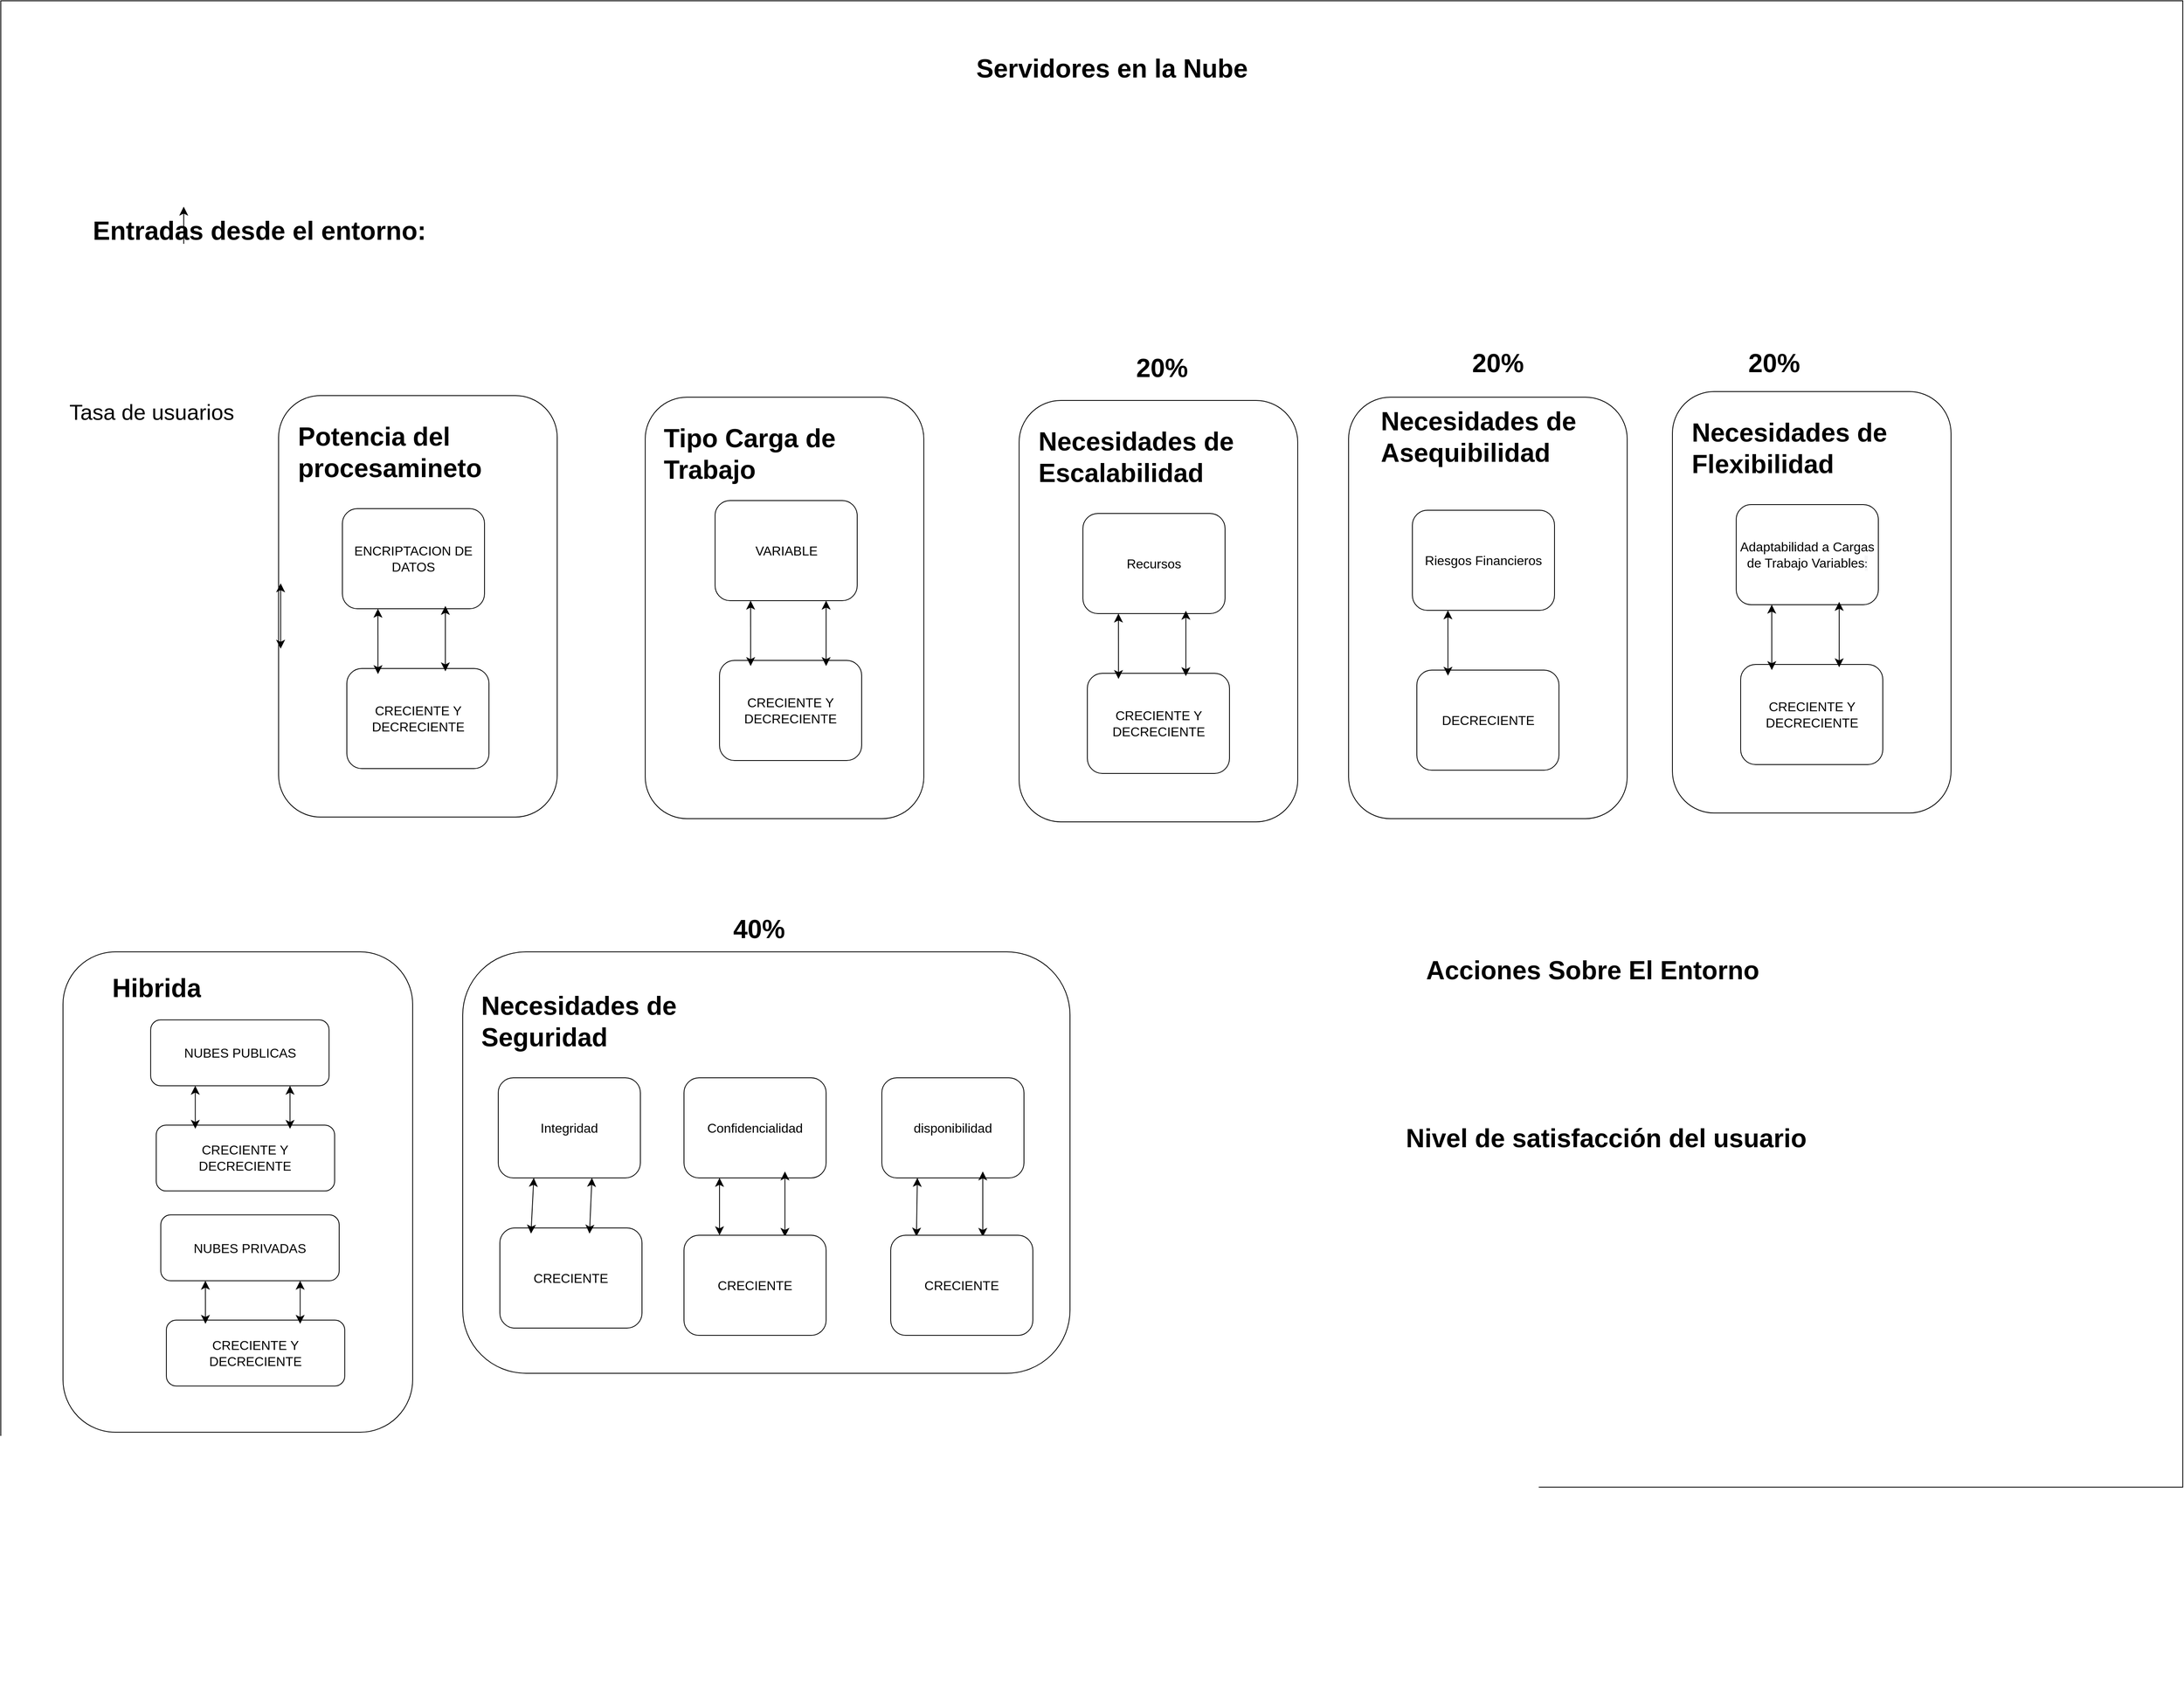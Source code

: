 <mxfile version="22.0.4" type="github" pages="2">
  <diagram name="Página-1" id="vCq6zs7CrHMmV6JF6-9W">
    <mxGraphModel dx="4949" dy="2786" grid="0" gridSize="10" guides="1" tooltips="1" connect="1" arrows="1" fold="1" page="0" pageScale="1" pageWidth="827" pageHeight="1169" math="0" shadow="0">
      <root>
        <mxCell id="0" />
        <mxCell id="1" parent="0" />
        <UserObject label="&#xa;&lt;span style=&quot;color: rgb(55, 65, 81); font-family: Söhne, ui-sans-serif, system-ui, -apple-system, &amp;quot;Segoe UI&amp;quot;, Roboto, Ubuntu, Cantarell, &amp;quot;Noto Sans&amp;quot;, sans-serif, &amp;quot;Helvetica Neue&amp;quot;, Arial, &amp;quot;Apple Color Emoji&amp;quot;, &amp;quot;Segoe UI Emoji&amp;quot;, &amp;quot;Segoe UI Symbol&amp;quot;, &amp;quot;Noto Color Emoji&amp;quot;; font-size: 14px; font-style: normal; font-variant-ligatures: normal; font-variant-caps: normal; font-weight: 400; letter-spacing: normal; orphans: 2; text-align: left; text-indent: 0px; text-transform: none; widows: 2; word-spacing: 0px; -webkit-text-stroke-width: 0px; background-color: rgb(247, 247, 248); text-decoration-thickness: initial; text-decoration-style: initial; text-decoration-color: initial; float: none; display: inline !important;&quot;&gt; 25%&lt;/span&gt;&#xa;&#xa;" id="Tj51BT58kHfH4cU9sa8p-1">
          <mxCell style="rounded=0;whiteSpace=wrap;html=1;fontSize=16;" parent="1" vertex="1">
            <mxGeometry x="-642" y="-456" width="2702" height="1841" as="geometry" />
          </mxCell>
        </UserObject>
        <mxCell id="Tj51BT58kHfH4cU9sa8p-2" value="&lt;h1&gt;Servidores en la Nube&lt;/h1&gt;" style="text;html=1;strokeColor=none;fillColor=none;spacing=5;spacingTop=-20;whiteSpace=wrap;overflow=hidden;rounded=0;fontSize=16;" parent="1" vertex="1">
          <mxGeometry x="561" y="-402" width="403" height="75" as="geometry" />
        </mxCell>
        <mxCell id="SgmyFsETjONuVWpeVux2-51" value="&lt;h1&gt;Entradas desde el entorno:&lt;/h1&gt;" style="text;html=1;strokeColor=none;fillColor=none;spacing=5;spacingTop=-20;whiteSpace=wrap;overflow=hidden;rounded=0;fontSize=16;" parent="1" vertex="1">
          <mxGeometry x="-533" y="-201" width="470" height="46" as="geometry" />
        </mxCell>
        <mxCell id="SgmyFsETjONuVWpeVux2-52" value="&lt;font style=&quot;font-size: 27px;&quot;&gt;Tasa de usuarios&lt;/font&gt;" style="text;html=1;strokeColor=none;fillColor=none;align=center;verticalAlign=middle;whiteSpace=wrap;rounded=0;fontSize=16;" parent="1" vertex="1">
          <mxGeometry x="-584" y="22" width="258" height="63" as="geometry" />
        </mxCell>
        <mxCell id="sp_XJOnR3usTMsfJuHCN-1" value="&lt;h1&gt;Acciones Sobre El Entorno&lt;/h1&gt;" style="text;html=1;strokeColor=none;fillColor=none;spacing=5;spacingTop=-20;whiteSpace=wrap;overflow=hidden;rounded=0;fontSize=16;" parent="1" vertex="1">
          <mxGeometry x="1118" y="715" width="470" height="46" as="geometry" />
        </mxCell>
        <mxCell id="6IeojxoNkeV59Rsgy9bG-2" value="" style="group" vertex="1" connectable="0" parent="1">
          <mxGeometry x="1428" y="28" width="345" height="522" as="geometry" />
        </mxCell>
        <mxCell id="sp_XJOnR3usTMsfJuHCN-11" value="" style="rounded=1;whiteSpace=wrap;html=1;fontSize=16;" parent="6IeojxoNkeV59Rsgy9bG-2" vertex="1">
          <mxGeometry width="345" height="522" as="geometry" />
        </mxCell>
        <mxCell id="sp_XJOnR3usTMsfJuHCN-12" value="Adaptabilidad a Cargas de Trabajo Variables&lt;span style=&quot;color: rgb(55, 65, 81); font-family: Söhne, ui-sans-serif, system-ui, -apple-system, &amp;quot;Segoe UI&amp;quot;, Roboto, Ubuntu, Cantarell, &amp;quot;Noto Sans&amp;quot;, sans-serif, &amp;quot;Helvetica Neue&amp;quot;, Arial, &amp;quot;Apple Color Emoji&amp;quot;, &amp;quot;Segoe UI Emoji&amp;quot;, &amp;quot;Segoe UI Symbol&amp;quot;, &amp;quot;Noto Color Emoji&amp;quot;; font-size: 14px; text-align: left; background-color: rgb(247, 247, 248);&quot;&gt;: &lt;/span&gt;" style="rounded=1;whiteSpace=wrap;html=1;fontSize=16;" parent="6IeojxoNkeV59Rsgy9bG-2" vertex="1">
          <mxGeometry x="79" y="140" width="176" height="124" as="geometry" />
        </mxCell>
        <mxCell id="sp_XJOnR3usTMsfJuHCN-13" value="CRECIENTE Y DECRECIENTE" style="rounded=1;whiteSpace=wrap;html=1;fontSize=16;" parent="6IeojxoNkeV59Rsgy9bG-2" vertex="1">
          <mxGeometry x="84.5" y="338" width="176" height="124" as="geometry" />
        </mxCell>
        <mxCell id="sp_XJOnR3usTMsfJuHCN-14" value="" style="endArrow=classic;startArrow=classic;html=1;rounded=0;fontSize=12;startSize=8;endSize=8;curved=1;entryX=0.25;entryY=1;entryDx=0;entryDy=0;exitX=0.219;exitY=0.056;exitDx=0;exitDy=0;exitPerimeter=0;" parent="6IeojxoNkeV59Rsgy9bG-2" source="sp_XJOnR3usTMsfJuHCN-13" target="sp_XJOnR3usTMsfJuHCN-12" edge="1">
          <mxGeometry width="50" height="50" relative="1" as="geometry">
            <mxPoint x="59.5" y="577" as="sourcePoint" />
            <mxPoint x="109.5" y="527" as="targetPoint" />
          </mxGeometry>
        </mxCell>
        <mxCell id="sp_XJOnR3usTMsfJuHCN-15" value="" style="endArrow=classic;startArrow=classic;html=1;rounded=0;fontSize=12;startSize=8;endSize=8;curved=1;entryX=0.25;entryY=1;entryDx=0;entryDy=0;exitX=0.219;exitY=0.056;exitDx=0;exitDy=0;exitPerimeter=0;" parent="6IeojxoNkeV59Rsgy9bG-2" edge="1">
          <mxGeometry width="50" height="50" relative="1" as="geometry">
            <mxPoint x="206.5" y="341.5" as="sourcePoint" />
            <mxPoint x="206.5" y="260.5" as="targetPoint" />
          </mxGeometry>
        </mxCell>
        <mxCell id="sp_XJOnR3usTMsfJuHCN-16" value="&lt;h1&gt;&lt;b&gt;Necesidades de&lt;br&gt;&lt;/b&gt;Flexibilidad&lt;/h1&gt;" style="text;html=1;strokeColor=none;fillColor=none;spacing=5;spacingTop=-20;whiteSpace=wrap;overflow=hidden;rounded=0;fontSize=16;" parent="6IeojxoNkeV59Rsgy9bG-2" vertex="1">
          <mxGeometry x="18.5" y="21" width="319.5" height="86" as="geometry" />
        </mxCell>
        <mxCell id="6IeojxoNkeV59Rsgy9bG-4" value="" style="group" vertex="1" connectable="0" parent="1">
          <mxGeometry x="-70" y="722" width="752" height="917" as="geometry" />
        </mxCell>
        <mxCell id="SgmyFsETjONuVWpeVux2-13" value="" style="rounded=1;whiteSpace=wrap;html=1;fontSize=16;" parent="6IeojxoNkeV59Rsgy9bG-4" vertex="1">
          <mxGeometry width="752" height="522" as="geometry" />
        </mxCell>
        <mxCell id="SgmyFsETjONuVWpeVux2-14" value="&lt;h1&gt;&lt;b&gt;Necesidades de&lt;br/&gt;Seguridad&lt;/b&gt;&lt;br&gt;&lt;/h1&gt;" style="text;html=1;strokeColor=none;fillColor=none;spacing=5;spacingTop=-20;whiteSpace=wrap;overflow=hidden;rounded=0;fontSize=16;" parent="6IeojxoNkeV59Rsgy9bG-4" vertex="1">
          <mxGeometry x="18" y="36.891" width="298" height="151.077" as="geometry" />
        </mxCell>
        <mxCell id="SgmyFsETjONuVWpeVux2-15" value="Integridad" style="rounded=1;whiteSpace=wrap;html=1;fontSize=16;" parent="6IeojxoNkeV59Rsgy9bG-4" vertex="1">
          <mxGeometry x="44" y="156" width="176" height="124" as="geometry" />
        </mxCell>
        <mxCell id="SgmyFsETjONuVWpeVux2-16" value="CRECIENTE" style="rounded=1;whiteSpace=wrap;html=1;fontSize=16;" parent="6IeojxoNkeV59Rsgy9bG-4" vertex="1">
          <mxGeometry x="46" y="342" width="176" height="124" as="geometry" />
        </mxCell>
        <mxCell id="SgmyFsETjONuVWpeVux2-17" value="" style="endArrow=classic;startArrow=classic;html=1;rounded=0;fontSize=12;startSize=8;endSize=8;curved=1;entryX=0.25;entryY=1;entryDx=0;entryDy=0;exitX=0.219;exitY=0.056;exitDx=0;exitDy=0;exitPerimeter=0;" parent="6IeojxoNkeV59Rsgy9bG-4" source="SgmyFsETjONuVWpeVux2-16" target="SgmyFsETjONuVWpeVux2-15" edge="1">
          <mxGeometry width="50" height="50" relative="1" as="geometry">
            <mxPoint x="21" y="535" as="sourcePoint" />
            <mxPoint x="71" y="485" as="targetPoint" />
          </mxGeometry>
        </mxCell>
        <mxCell id="6IeojxoNkeV59Rsgy9bG-29" value="Confidencialidad" style="rounded=1;whiteSpace=wrap;html=1;fontSize=16;" vertex="1" parent="6IeojxoNkeV59Rsgy9bG-4">
          <mxGeometry x="274" y="156" width="176" height="124" as="geometry" />
        </mxCell>
        <mxCell id="6IeojxoNkeV59Rsgy9bG-28" value="" style="endArrow=classic;startArrow=classic;html=1;rounded=0;fontSize=12;startSize=8;endSize=8;curved=1;entryX=0.25;entryY=1;entryDx=0;entryDy=0;exitX=0.25;exitY=0;exitDx=0;exitDy=0;" edge="1" parent="6IeojxoNkeV59Rsgy9bG-4" source="6IeojxoNkeV59Rsgy9bG-27" target="6IeojxoNkeV59Rsgy9bG-29">
          <mxGeometry width="50" height="50" relative="1" as="geometry">
            <mxPoint x="318" y="334" as="sourcePoint" />
            <mxPoint x="-44" y="540" as="targetPoint" />
          </mxGeometry>
        </mxCell>
        <mxCell id="6IeojxoNkeV59Rsgy9bG-30" value="" style="endArrow=classic;startArrow=classic;html=1;rounded=0;fontSize=12;startSize=8;endSize=8;curved=1;entryX=0.25;entryY=1;entryDx=0;entryDy=0;exitX=0.219;exitY=0.056;exitDx=0;exitDy=0;exitPerimeter=0;" edge="1" parent="6IeojxoNkeV59Rsgy9bG-4">
          <mxGeometry width="50" height="50" relative="1" as="geometry">
            <mxPoint x="399" y="353" as="sourcePoint" />
            <mxPoint x="399" y="272" as="targetPoint" />
          </mxGeometry>
        </mxCell>
        <mxCell id="6IeojxoNkeV59Rsgy9bG-27" value="CRECIENTE" style="rounded=1;whiteSpace=wrap;html=1;fontSize=16;" vertex="1" parent="6IeojxoNkeV59Rsgy9bG-4">
          <mxGeometry x="274" y="351" width="176" height="124" as="geometry" />
        </mxCell>
        <mxCell id="6IeojxoNkeV59Rsgy9bG-33" value="disponibilidad" style="rounded=1;whiteSpace=wrap;html=1;fontSize=16;" vertex="1" parent="6IeojxoNkeV59Rsgy9bG-4">
          <mxGeometry x="519" y="156" width="176" height="124" as="geometry" />
        </mxCell>
        <mxCell id="6IeojxoNkeV59Rsgy9bG-32" value="" style="endArrow=classic;startArrow=classic;html=1;rounded=0;fontSize=12;startSize=8;endSize=8;curved=1;entryX=0.25;entryY=1;entryDx=0;entryDy=0;exitX=0.181;exitY=0.013;exitDx=0;exitDy=0;exitPerimeter=0;" edge="1" parent="6IeojxoNkeV59Rsgy9bG-4" source="6IeojxoNkeV59Rsgy9bG-31" target="6IeojxoNkeV59Rsgy9bG-33">
          <mxGeometry width="50" height="50" relative="1" as="geometry">
            <mxPoint x="563" y="342" as="sourcePoint" />
            <mxPoint x="201" y="540" as="targetPoint" />
          </mxGeometry>
        </mxCell>
        <mxCell id="6IeojxoNkeV59Rsgy9bG-34" value="" style="endArrow=classic;startArrow=classic;html=1;rounded=0;fontSize=12;startSize=8;endSize=8;curved=1;entryX=0.25;entryY=1;entryDx=0;entryDy=0;exitX=0.219;exitY=0.056;exitDx=0;exitDy=0;exitPerimeter=0;" edge="1" parent="6IeojxoNkeV59Rsgy9bG-4">
          <mxGeometry width="50" height="50" relative="1" as="geometry">
            <mxPoint x="644" y="353" as="sourcePoint" />
            <mxPoint x="644" y="272" as="targetPoint" />
          </mxGeometry>
        </mxCell>
        <mxCell id="6IeojxoNkeV59Rsgy9bG-31" value="CRECIENTE" style="rounded=1;whiteSpace=wrap;html=1;fontSize=16;" vertex="1" parent="6IeojxoNkeV59Rsgy9bG-4">
          <mxGeometry x="530" y="351" width="176" height="124" as="geometry" />
        </mxCell>
        <mxCell id="6IeojxoNkeV59Rsgy9bG-35" value="" style="endArrow=classic;startArrow=classic;html=1;rounded=0;fontSize=12;startSize=8;endSize=8;curved=1;entryX=0.25;entryY=1;entryDx=0;entryDy=0;exitX=0.219;exitY=0.056;exitDx=0;exitDy=0;exitPerimeter=0;" edge="1" parent="6IeojxoNkeV59Rsgy9bG-4">
          <mxGeometry width="50" height="50" relative="1" as="geometry">
            <mxPoint x="157" y="349" as="sourcePoint" />
            <mxPoint x="160" y="280" as="targetPoint" />
          </mxGeometry>
        </mxCell>
        <mxCell id="6IeojxoNkeV59Rsgy9bG-5" value="" style="group" vertex="1" connectable="0" parent="1">
          <mxGeometry x="156" y="35" width="346" height="522" as="geometry" />
        </mxCell>
        <mxCell id="SgmyFsETjONuVWpeVux2-19" value="" style="rounded=1;whiteSpace=wrap;html=1;fontSize=16;" parent="6IeojxoNkeV59Rsgy9bG-5" vertex="1">
          <mxGeometry width="345" height="522" as="geometry" />
        </mxCell>
        <mxCell id="SgmyFsETjONuVWpeVux2-20" value="&lt;h1&gt;&lt;b&gt;Tipo Carga de Trabajo&lt;/b&gt;&lt;br&gt;&lt;/h1&gt;" style="text;html=1;strokeColor=none;fillColor=none;spacing=5;spacingTop=-20;whiteSpace=wrap;overflow=hidden;rounded=0;fontSize=16;" parent="6IeojxoNkeV59Rsgy9bG-5" vertex="1">
          <mxGeometry x="18" y="21" width="328" height="90" as="geometry" />
        </mxCell>
        <mxCell id="SgmyFsETjONuVWpeVux2-21" value="VARIABLE" style="rounded=1;whiteSpace=wrap;html=1;fontSize=16;" parent="6IeojxoNkeV59Rsgy9bG-5" vertex="1">
          <mxGeometry x="86.5" y="128" width="176" height="124" as="geometry" />
        </mxCell>
        <mxCell id="SgmyFsETjONuVWpeVux2-22" value="CRECIENTE Y DECRECIENTE" style="rounded=1;whiteSpace=wrap;html=1;fontSize=16;" parent="6IeojxoNkeV59Rsgy9bG-5" vertex="1">
          <mxGeometry x="92" y="326" width="176" height="124" as="geometry" />
        </mxCell>
        <mxCell id="SgmyFsETjONuVWpeVux2-23" value="" style="endArrow=classic;startArrow=classic;html=1;rounded=0;fontSize=12;startSize=8;endSize=8;curved=1;entryX=0.25;entryY=1;entryDx=0;entryDy=0;exitX=0.219;exitY=0.056;exitDx=0;exitDy=0;exitPerimeter=0;" parent="6IeojxoNkeV59Rsgy9bG-5" source="SgmyFsETjONuVWpeVux2-22" target="SgmyFsETjONuVWpeVux2-21" edge="1">
          <mxGeometry width="50" height="50" relative="1" as="geometry">
            <mxPoint x="65" y="342" as="sourcePoint" />
            <mxPoint x="115" y="292" as="targetPoint" />
          </mxGeometry>
        </mxCell>
        <mxCell id="SgmyFsETjONuVWpeVux2-24" value="" style="endArrow=classic;startArrow=classic;html=1;rounded=0;fontSize=12;startSize=8;endSize=8;curved=1;entryX=0.25;entryY=1;entryDx=0;entryDy=0;exitX=0.219;exitY=0.056;exitDx=0;exitDy=0;exitPerimeter=0;" parent="6IeojxoNkeV59Rsgy9bG-5" edge="1">
          <mxGeometry width="50" height="50" relative="1" as="geometry">
            <mxPoint x="224" y="333" as="sourcePoint" />
            <mxPoint x="224" y="252" as="targetPoint" />
          </mxGeometry>
        </mxCell>
        <mxCell id="6IeojxoNkeV59Rsgy9bG-6" value="" style="group" vertex="1" connectable="0" parent="1">
          <mxGeometry x="619" y="39" width="345" height="522" as="geometry" />
        </mxCell>
        <mxCell id="sp_XJOnR3usTMsfJuHCN-23" value="" style="rounded=1;whiteSpace=wrap;html=1;fontSize=16;" parent="6IeojxoNkeV59Rsgy9bG-6" vertex="1">
          <mxGeometry width="345" height="522" as="geometry" />
        </mxCell>
        <mxCell id="sp_XJOnR3usTMsfJuHCN-24" value="Recursos " style="rounded=1;whiteSpace=wrap;html=1;fontSize=16;" parent="6IeojxoNkeV59Rsgy9bG-6" vertex="1">
          <mxGeometry x="79" y="140" width="176" height="124" as="geometry" />
        </mxCell>
        <mxCell id="sp_XJOnR3usTMsfJuHCN-25" value="CRECIENTE Y DECRECIENTE" style="rounded=1;whiteSpace=wrap;html=1;fontSize=16;" parent="6IeojxoNkeV59Rsgy9bG-6" vertex="1">
          <mxGeometry x="84.5" y="338" width="176" height="124" as="geometry" />
        </mxCell>
        <mxCell id="sp_XJOnR3usTMsfJuHCN-26" value="" style="endArrow=classic;startArrow=classic;html=1;rounded=0;fontSize=12;startSize=8;endSize=8;curved=1;entryX=0.25;entryY=1;entryDx=0;entryDy=0;exitX=0.219;exitY=0.056;exitDx=0;exitDy=0;exitPerimeter=0;" parent="6IeojxoNkeV59Rsgy9bG-6" source="sp_XJOnR3usTMsfJuHCN-25" target="sp_XJOnR3usTMsfJuHCN-24" edge="1">
          <mxGeometry width="50" height="50" relative="1" as="geometry">
            <mxPoint x="59.5" y="577" as="sourcePoint" />
            <mxPoint x="109.5" y="527" as="targetPoint" />
          </mxGeometry>
        </mxCell>
        <mxCell id="sp_XJOnR3usTMsfJuHCN-27" value="" style="endArrow=classic;startArrow=classic;html=1;rounded=0;fontSize=12;startSize=8;endSize=8;curved=1;entryX=0.25;entryY=1;entryDx=0;entryDy=0;exitX=0.219;exitY=0.056;exitDx=0;exitDy=0;exitPerimeter=0;" parent="6IeojxoNkeV59Rsgy9bG-6" edge="1">
          <mxGeometry width="50" height="50" relative="1" as="geometry">
            <mxPoint x="206.5" y="341.5" as="sourcePoint" />
            <mxPoint x="206.5" y="260.5" as="targetPoint" />
          </mxGeometry>
        </mxCell>
        <mxCell id="sp_XJOnR3usTMsfJuHCN-28" value="&lt;h1&gt;&lt;b&gt;Necesidades de&lt;br&gt;&lt;/b&gt;Escalabilidad&lt;/h1&gt;" style="text;html=1;strokeColor=none;fillColor=none;spacing=5;spacingTop=-20;whiteSpace=wrap;overflow=hidden;rounded=0;fontSize=16;" parent="6IeojxoNkeV59Rsgy9bG-6" vertex="1">
          <mxGeometry x="18.5" y="21" width="319.5" height="86" as="geometry" />
        </mxCell>
        <mxCell id="6IeojxoNkeV59Rsgy9bG-9" style="edgeStyle=none;curved=1;rounded=0;orthogonalLoop=1;jettySize=auto;html=1;exitX=0.25;exitY=1;exitDx=0;exitDy=0;entryX=0.25;entryY=0;entryDx=0;entryDy=0;fontSize=12;startSize=8;endSize=8;" edge="1" parent="1" source="SgmyFsETjONuVWpeVux2-51" target="SgmyFsETjONuVWpeVux2-51">
          <mxGeometry relative="1" as="geometry" />
        </mxCell>
        <mxCell id="6IeojxoNkeV59Rsgy9bG-10" value="" style="group" vertex="1" connectable="0" parent="1">
          <mxGeometry x="-298" y="33" width="345" height="522" as="geometry" />
        </mxCell>
        <mxCell id="6IeojxoNkeV59Rsgy9bG-11" value="" style="rounded=1;whiteSpace=wrap;html=1;fontSize=16;" vertex="1" parent="6IeojxoNkeV59Rsgy9bG-10">
          <mxGeometry width="345" height="522" as="geometry" />
        </mxCell>
        <mxCell id="6IeojxoNkeV59Rsgy9bG-12" value="ENCRIPTACION DE DATOS" style="rounded=1;whiteSpace=wrap;html=1;fontSize=16;" vertex="1" parent="6IeojxoNkeV59Rsgy9bG-10">
          <mxGeometry x="79" y="140" width="176" height="124" as="geometry" />
        </mxCell>
        <mxCell id="6IeojxoNkeV59Rsgy9bG-13" value="CRECIENTE Y DECRECIENTE" style="rounded=1;whiteSpace=wrap;html=1;fontSize=16;" vertex="1" parent="6IeojxoNkeV59Rsgy9bG-10">
          <mxGeometry x="84.5" y="338" width="176" height="124" as="geometry" />
        </mxCell>
        <mxCell id="6IeojxoNkeV59Rsgy9bG-14" value="" style="endArrow=classic;startArrow=classic;html=1;rounded=0;fontSize=12;startSize=8;endSize=8;curved=1;entryX=0.25;entryY=1;entryDx=0;entryDy=0;exitX=0.219;exitY=0.056;exitDx=0;exitDy=0;exitPerimeter=0;" edge="1" parent="6IeojxoNkeV59Rsgy9bG-10" source="6IeojxoNkeV59Rsgy9bG-13" target="6IeojxoNkeV59Rsgy9bG-12">
          <mxGeometry width="50" height="50" relative="1" as="geometry">
            <mxPoint x="59.5" y="577" as="sourcePoint" />
            <mxPoint x="109.5" y="527" as="targetPoint" />
          </mxGeometry>
        </mxCell>
        <mxCell id="6IeojxoNkeV59Rsgy9bG-15" value="" style="endArrow=classic;startArrow=classic;html=1;rounded=0;fontSize=12;startSize=8;endSize=8;curved=1;entryX=0.25;entryY=1;entryDx=0;entryDy=0;exitX=0.219;exitY=0.056;exitDx=0;exitDy=0;exitPerimeter=0;" edge="1" parent="6IeojxoNkeV59Rsgy9bG-10">
          <mxGeometry width="50" height="50" relative="1" as="geometry">
            <mxPoint x="206.5" y="341.5" as="sourcePoint" />
            <mxPoint x="206.5" y="260.5" as="targetPoint" />
          </mxGeometry>
        </mxCell>
        <mxCell id="6IeojxoNkeV59Rsgy9bG-16" value="&lt;h1&gt;Potencia del procesamineto&lt;/h1&gt;" style="text;html=1;strokeColor=none;fillColor=none;spacing=5;spacingTop=-20;whiteSpace=wrap;overflow=hidden;rounded=0;fontSize=16;" vertex="1" parent="6IeojxoNkeV59Rsgy9bG-10">
          <mxGeometry x="18.5" y="21" width="319.5" height="86" as="geometry" />
        </mxCell>
        <mxCell id="6IeojxoNkeV59Rsgy9bG-22" value="&lt;h1&gt;40%&lt;/h1&gt;" style="text;html=1;strokeColor=none;fillColor=none;spacing=5;spacingTop=-20;whiteSpace=wrap;overflow=hidden;rounded=0;fontSize=16;" vertex="1" parent="1">
          <mxGeometry x="260" y="664" width="82" height="53" as="geometry" />
        </mxCell>
        <mxCell id="6IeojxoNkeV59Rsgy9bG-23" value="&lt;h1&gt; 20%&lt;br&gt;&lt;/h1&gt;" style="text;html=1;strokeColor=none;fillColor=none;spacing=5;spacingTop=-20;whiteSpace=wrap;overflow=hidden;rounded=0;fontSize=16;" vertex="1" parent="1">
          <mxGeometry x="1175" y="-37" width="82" height="53" as="geometry" />
        </mxCell>
        <mxCell id="6IeojxoNkeV59Rsgy9bG-25" value="&lt;h1&gt; 20%&lt;br&gt;&lt;/h1&gt;" style="text;html=1;strokeColor=none;fillColor=none;spacing=5;spacingTop=-20;whiteSpace=wrap;overflow=hidden;rounded=0;fontSize=16;" vertex="1" parent="1">
          <mxGeometry x="759" y="-31" width="82" height="53" as="geometry" />
        </mxCell>
        <mxCell id="sp_XJOnR3usTMsfJuHCN-8" value="" style="endArrow=classic;startArrow=classic;html=1;rounded=0;fontSize=12;startSize=8;endSize=8;curved=1;entryX=0.25;entryY=1;entryDx=0;entryDy=0;exitX=0.219;exitY=0.056;exitDx=0;exitDy=0;exitPerimeter=0;" parent="1" edge="1">
          <mxGeometry width="50" height="50" relative="1" as="geometry">
            <mxPoint x="-295.5" y="346.5" as="sourcePoint" />
            <mxPoint x="-295.5" y="265.5" as="targetPoint" />
          </mxGeometry>
        </mxCell>
        <mxCell id="6IeojxoNkeV59Rsgy9bG-7" value="" style="group" vertex="1" connectable="0" parent="1">
          <mxGeometry x="-565" y="722" width="433" height="595" as="geometry" />
        </mxCell>
        <mxCell id="SgmyFsETjONuVWpeVux2-25" value="" style="rounded=1;whiteSpace=wrap;html=1;fontSize=16;" parent="6IeojxoNkeV59Rsgy9bG-7" vertex="1">
          <mxGeometry width="433" height="595" as="geometry" />
        </mxCell>
        <mxCell id="SgmyFsETjONuVWpeVux2-26" value="&lt;h1&gt;Hibrida&lt;/h1&gt;" style="text;html=1;strokeColor=none;fillColor=none;spacing=5;spacingTop=-20;whiteSpace=wrap;overflow=hidden;rounded=0;fontSize=16;" parent="6IeojxoNkeV59Rsgy9bG-7" vertex="1">
          <mxGeometry x="56.478" y="15.138" width="357.696" height="56.604" as="geometry" />
        </mxCell>
        <mxCell id="SgmyFsETjONuVWpeVux2-27" value="NUBES PUBLICAS" style="rounded=1;whiteSpace=wrap;html=1;fontSize=16;" parent="6IeojxoNkeV59Rsgy9bG-7" vertex="1">
          <mxGeometry x="108.564" y="84.248" width="220.893" height="81.615" as="geometry" />
        </mxCell>
        <mxCell id="SgmyFsETjONuVWpeVux2-28" value="CRECIENTE Y DECRECIENTE" style="rounded=1;whiteSpace=wrap;html=1;fontSize=16;" parent="6IeojxoNkeV59Rsgy9bG-7" vertex="1">
          <mxGeometry x="115.467" y="214.569" width="220.893" height="81.615" as="geometry" />
        </mxCell>
        <mxCell id="SgmyFsETjONuVWpeVux2-29" value="" style="endArrow=classic;startArrow=classic;html=1;rounded=0;fontSize=12;startSize=8;endSize=8;curved=1;entryX=0.25;entryY=1;entryDx=0;entryDy=0;exitX=0.219;exitY=0.056;exitDx=0;exitDy=0;exitPerimeter=0;" parent="6IeojxoNkeV59Rsgy9bG-7" source="SgmyFsETjONuVWpeVux2-28" target="SgmyFsETjONuVWpeVux2-27" edge="1">
          <mxGeometry width="50" height="50" relative="1" as="geometry">
            <mxPoint x="81.58" y="225.1" as="sourcePoint" />
            <mxPoint x="144.333" y="192.19" as="targetPoint" />
          </mxGeometry>
        </mxCell>
        <mxCell id="SgmyFsETjONuVWpeVux2-30" value="" style="endArrow=classic;startArrow=classic;html=1;rounded=0;fontSize=12;startSize=8;endSize=8;curved=1;entryX=0.25;entryY=1;entryDx=0;entryDy=0;exitX=0.219;exitY=0.056;exitDx=0;exitDy=0;exitPerimeter=0;" parent="6IeojxoNkeV59Rsgy9bG-7" edge="1">
          <mxGeometry width="50" height="50" relative="1" as="geometry">
            <mxPoint x="281.136" y="219.176" as="sourcePoint" />
            <mxPoint x="281.136" y="165.863" as="targetPoint" />
          </mxGeometry>
        </mxCell>
        <mxCell id="SgmyFsETjONuVWpeVux2-39" value="NUBES PRIVADAS" style="rounded=1;whiteSpace=wrap;html=1;fontSize=16;" parent="6IeojxoNkeV59Rsgy9bG-7" vertex="1">
          <mxGeometry x="121.114" y="325.802" width="220.893" height="81.615" as="geometry" />
        </mxCell>
        <mxCell id="SgmyFsETjONuVWpeVux2-40" value="CRECIENTE Y DECRECIENTE" style="rounded=1;whiteSpace=wrap;html=1;fontSize=16;" parent="6IeojxoNkeV59Rsgy9bG-7" vertex="1">
          <mxGeometry x="128.017" y="456.123" width="220.893" height="81.615" as="geometry" />
        </mxCell>
        <mxCell id="SgmyFsETjONuVWpeVux2-41" value="" style="endArrow=classic;startArrow=classic;html=1;rounded=0;fontSize=12;startSize=8;endSize=8;curved=1;entryX=0.25;entryY=1;entryDx=0;entryDy=0;exitX=0.219;exitY=0.056;exitDx=0;exitDy=0;exitPerimeter=0;" parent="6IeojxoNkeV59Rsgy9bG-7" source="SgmyFsETjONuVWpeVux2-40" target="SgmyFsETjONuVWpeVux2-39" edge="1">
          <mxGeometry width="50" height="50" relative="1" as="geometry">
            <mxPoint x="94.13" y="466.654" as="sourcePoint" />
            <mxPoint x="156.884" y="433.744" as="targetPoint" />
          </mxGeometry>
        </mxCell>
        <mxCell id="SgmyFsETjONuVWpeVux2-42" value="" style="endArrow=classic;startArrow=classic;html=1;rounded=0;fontSize=12;startSize=8;endSize=8;curved=1;entryX=0.25;entryY=1;entryDx=0;entryDy=0;exitX=0.219;exitY=0.056;exitDx=0;exitDy=0;exitPerimeter=0;" parent="6IeojxoNkeV59Rsgy9bG-7" edge="1">
          <mxGeometry width="50" height="50" relative="1" as="geometry">
            <mxPoint x="293.687" y="460.73" as="sourcePoint" />
            <mxPoint x="293.687" y="407.417" as="targetPoint" />
          </mxGeometry>
        </mxCell>
        <mxCell id="6IeojxoNkeV59Rsgy9bG-37" value="" style="group" vertex="1" connectable="0" parent="1">
          <mxGeometry x="1027" y="35" width="345" height="522" as="geometry" />
        </mxCell>
        <mxCell id="sp_XJOnR3usTMsfJuHCN-4" value="" style="rounded=1;whiteSpace=wrap;html=1;fontSize=16;" parent="6IeojxoNkeV59Rsgy9bG-37" vertex="1">
          <mxGeometry width="345" height="522" as="geometry" />
        </mxCell>
        <mxCell id="sp_XJOnR3usTMsfJuHCN-5" value="Riesgos Financieros" style="rounded=1;whiteSpace=wrap;html=1;fontSize=16;" parent="6IeojxoNkeV59Rsgy9bG-37" vertex="1">
          <mxGeometry x="79" y="140" width="176" height="124" as="geometry" />
        </mxCell>
        <mxCell id="sp_XJOnR3usTMsfJuHCN-6" value="DECRECIENTE" style="rounded=1;whiteSpace=wrap;html=1;fontSize=16;" parent="6IeojxoNkeV59Rsgy9bG-37" vertex="1">
          <mxGeometry x="84.5" y="338" width="176" height="124" as="geometry" />
        </mxCell>
        <mxCell id="sp_XJOnR3usTMsfJuHCN-7" value="" style="endArrow=classic;startArrow=classic;html=1;rounded=0;fontSize=12;startSize=8;endSize=8;curved=1;entryX=0.25;entryY=1;entryDx=0;entryDy=0;exitX=0.219;exitY=0.056;exitDx=0;exitDy=0;exitPerimeter=0;" parent="6IeojxoNkeV59Rsgy9bG-37" source="sp_XJOnR3usTMsfJuHCN-6" target="sp_XJOnR3usTMsfJuHCN-5" edge="1">
          <mxGeometry width="50" height="50" relative="1" as="geometry">
            <mxPoint x="59.5" y="577" as="sourcePoint" />
            <mxPoint x="109.5" y="527" as="targetPoint" />
          </mxGeometry>
        </mxCell>
        <mxCell id="sp_XJOnR3usTMsfJuHCN-9" value="&lt;h1&gt;&lt;b&gt;Necesidades de&lt;br&gt;&lt;/b&gt;Asequibilidad&lt;/h1&gt;" style="text;html=1;strokeColor=none;fillColor=none;spacing=5;spacingTop=-20;whiteSpace=wrap;overflow=hidden;rounded=0;fontSize=16;" parent="6IeojxoNkeV59Rsgy9bG-37" vertex="1">
          <mxGeometry x="35" width="270.5" height="117" as="geometry" />
        </mxCell>
        <mxCell id="6IeojxoNkeV59Rsgy9bG-41" value="&lt;h1&gt;Nivel de satisfacción del usuario&lt;/h1&gt;" style="text;html=1;strokeColor=none;fillColor=none;spacing=5;spacingTop=-20;whiteSpace=wrap;overflow=hidden;rounded=0;fontSize=16;" vertex="1" parent="1">
          <mxGeometry x="1093" y="923" width="526" height="70" as="geometry" />
        </mxCell>
        <mxCell id="6IeojxoNkeV59Rsgy9bG-42" value="&lt;h1&gt; 20%&lt;br&gt;&lt;/h1&gt;" style="text;html=1;strokeColor=none;fillColor=none;spacing=5;spacingTop=-20;whiteSpace=wrap;overflow=hidden;rounded=0;fontSize=16;" vertex="1" parent="1">
          <mxGeometry x="1517" y="-37" width="82" height="53" as="geometry" />
        </mxCell>
      </root>
    </mxGraphModel>
  </diagram>
  <diagram id="8uViFbAy0dLPO0oPSzOy" name="Página-2">
    <mxGraphModel dx="1452" dy="695" grid="0" gridSize="10" guides="1" tooltips="1" connect="1" arrows="1" fold="1" page="0" pageScale="1" pageWidth="827" pageHeight="1169" math="0" shadow="0">
      <root>
        <mxCell id="0" />
        <mxCell id="1" parent="0" />
      </root>
    </mxGraphModel>
  </diagram>
</mxfile>
